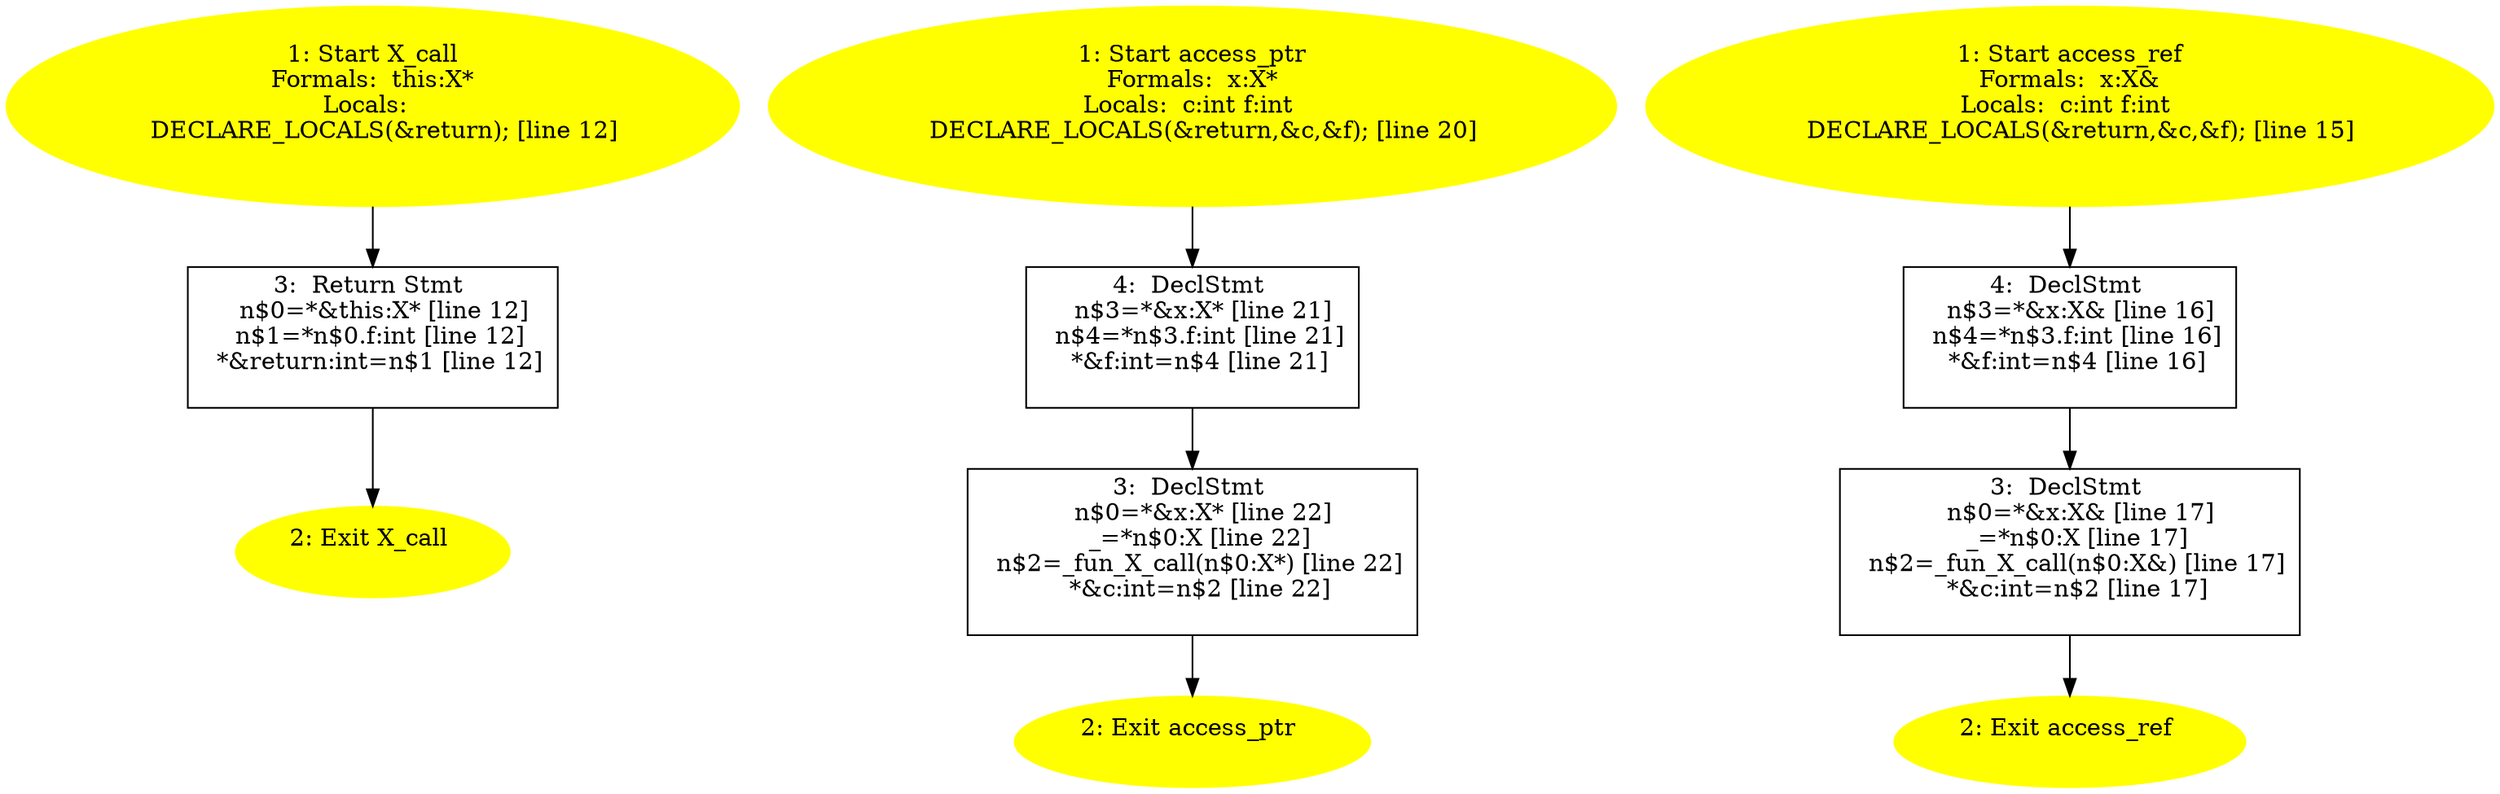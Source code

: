 /* @generated */
digraph iCFG {
"call#X#(_ZN1X4callEv).6850f213fac2fabbb652507f2d371b31_1" [label="1: Start X_call\nFormals:  this:X*\nLocals:  \n   DECLARE_LOCALS(&return); [line 12]\n " color=yellow style=filled]
	

	 "call#X#(_ZN1X4callEv).6850f213fac2fabbb652507f2d371b31_1" -> "call#X#(_ZN1X4callEv).6850f213fac2fabbb652507f2d371b31_3" ;
"call#X#(_ZN1X4callEv).6850f213fac2fabbb652507f2d371b31_2" [label="2: Exit X_call \n  " color=yellow style=filled]
	

"call#X#(_ZN1X4callEv).6850f213fac2fabbb652507f2d371b31_3" [label="3:  Return Stmt \n   n$0=*&this:X* [line 12]\n  n$1=*n$0.f:int [line 12]\n  *&return:int=n$1 [line 12]\n " shape="box"]
	

	 "call#X#(_ZN1X4callEv).6850f213fac2fabbb652507f2d371b31_3" -> "call#X#(_ZN1X4callEv).6850f213fac2fabbb652507f2d371b31_2" ;
"access_ptr#_Z10access_ptrP1X.d92da761037ff62981b797569043086d_1" [label="1: Start access_ptr\nFormals:  x:X*\nLocals:  c:int f:int \n   DECLARE_LOCALS(&return,&c,&f); [line 20]\n " color=yellow style=filled]
	

	 "access_ptr#_Z10access_ptrP1X.d92da761037ff62981b797569043086d_1" -> "access_ptr#_Z10access_ptrP1X.d92da761037ff62981b797569043086d_4" ;
"access_ptr#_Z10access_ptrP1X.d92da761037ff62981b797569043086d_2" [label="2: Exit access_ptr \n  " color=yellow style=filled]
	

"access_ptr#_Z10access_ptrP1X.d92da761037ff62981b797569043086d_3" [label="3:  DeclStmt \n   n$0=*&x:X* [line 22]\n  _=*n$0:X [line 22]\n  n$2=_fun_X_call(n$0:X*) [line 22]\n  *&c:int=n$2 [line 22]\n " shape="box"]
	

	 "access_ptr#_Z10access_ptrP1X.d92da761037ff62981b797569043086d_3" -> "access_ptr#_Z10access_ptrP1X.d92da761037ff62981b797569043086d_2" ;
"access_ptr#_Z10access_ptrP1X.d92da761037ff62981b797569043086d_4" [label="4:  DeclStmt \n   n$3=*&x:X* [line 21]\n  n$4=*n$3.f:int [line 21]\n  *&f:int=n$4 [line 21]\n " shape="box"]
	

	 "access_ptr#_Z10access_ptrP1X.d92da761037ff62981b797569043086d_4" -> "access_ptr#_Z10access_ptrP1X.d92da761037ff62981b797569043086d_3" ;
"access_ref#_Z10access_refR1X.fe108dde015a2c821663ca99df26a44e_1" [label="1: Start access_ref\nFormals:  x:X&\nLocals:  c:int f:int \n   DECLARE_LOCALS(&return,&c,&f); [line 15]\n " color=yellow style=filled]
	

	 "access_ref#_Z10access_refR1X.fe108dde015a2c821663ca99df26a44e_1" -> "access_ref#_Z10access_refR1X.fe108dde015a2c821663ca99df26a44e_4" ;
"access_ref#_Z10access_refR1X.fe108dde015a2c821663ca99df26a44e_2" [label="2: Exit access_ref \n  " color=yellow style=filled]
	

"access_ref#_Z10access_refR1X.fe108dde015a2c821663ca99df26a44e_3" [label="3:  DeclStmt \n   n$0=*&x:X& [line 17]\n  _=*n$0:X [line 17]\n  n$2=_fun_X_call(n$0:X&) [line 17]\n  *&c:int=n$2 [line 17]\n " shape="box"]
	

	 "access_ref#_Z10access_refR1X.fe108dde015a2c821663ca99df26a44e_3" -> "access_ref#_Z10access_refR1X.fe108dde015a2c821663ca99df26a44e_2" ;
"access_ref#_Z10access_refR1X.fe108dde015a2c821663ca99df26a44e_4" [label="4:  DeclStmt \n   n$3=*&x:X& [line 16]\n  n$4=*n$3.f:int [line 16]\n  *&f:int=n$4 [line 16]\n " shape="box"]
	

	 "access_ref#_Z10access_refR1X.fe108dde015a2c821663ca99df26a44e_4" -> "access_ref#_Z10access_refR1X.fe108dde015a2c821663ca99df26a44e_3" ;
}

